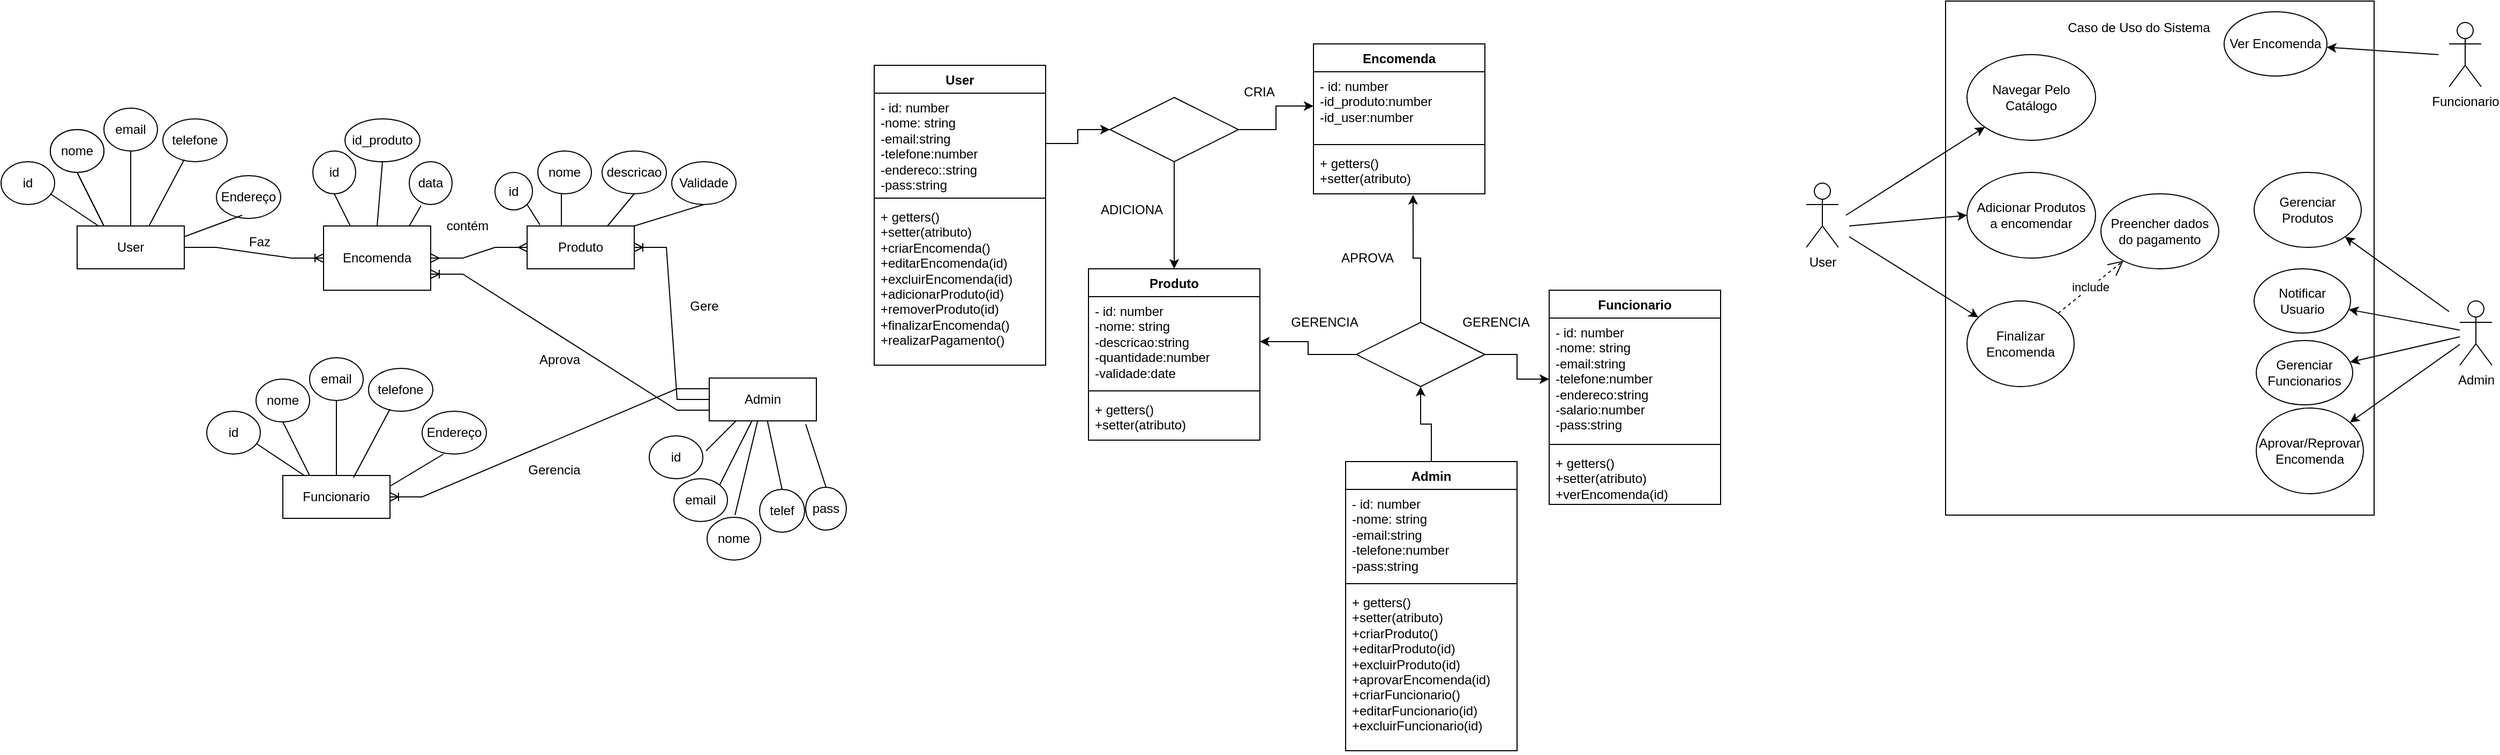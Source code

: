 <mxfile version="21.1.1" type="github">
  <diagram id="MK2uw4Dv01_g_HECxvXX" name="Página-1">
    <mxGraphModel dx="1434" dy="774" grid="1" gridSize="10" guides="1" tooltips="1" connect="1" arrows="1" fold="1" page="1" pageScale="1" pageWidth="827" pageHeight="1169" math="0" shadow="0">
      <root>
        <mxCell id="0" />
        <mxCell id="1" parent="0" />
        <mxCell id="iqzXNoHR8KkyIWJTpUeI-1" value="User" style="whiteSpace=wrap;html=1;align=center;" parent="1" vertex="1">
          <mxGeometry x="106" y="270" width="100" height="40" as="geometry" />
        </mxCell>
        <mxCell id="iqzXNoHR8KkyIWJTpUeI-2" value="&lt;div&gt;Admin&lt;/div&gt;" style="whiteSpace=wrap;html=1;align=center;" parent="1" vertex="1">
          <mxGeometry x="696" y="412" width="100" height="40" as="geometry" />
        </mxCell>
        <mxCell id="iqzXNoHR8KkyIWJTpUeI-3" value="&lt;div&gt;id&lt;/div&gt;" style="ellipse;whiteSpace=wrap;html=1;align=center;" parent="1" vertex="1">
          <mxGeometry x="35" y="210" width="50" height="40" as="geometry" />
        </mxCell>
        <mxCell id="iqzXNoHR8KkyIWJTpUeI-4" value="&lt;div&gt;nome&lt;/div&gt;" style="ellipse;whiteSpace=wrap;html=1;align=center;" parent="1" vertex="1">
          <mxGeometry x="81" y="180" width="50" height="40" as="geometry" />
        </mxCell>
        <mxCell id="iqzXNoHR8KkyIWJTpUeI-5" value="email" style="ellipse;whiteSpace=wrap;html=1;align=center;" parent="1" vertex="1">
          <mxGeometry x="131" y="160" width="50" height="40" as="geometry" />
        </mxCell>
        <mxCell id="iqzXNoHR8KkyIWJTpUeI-6" value="&lt;div&gt;telefone&lt;/div&gt;" style="ellipse;whiteSpace=wrap;html=1;align=center;" parent="1" vertex="1">
          <mxGeometry x="186" y="170" width="60" height="40" as="geometry" />
        </mxCell>
        <mxCell id="iqzXNoHR8KkyIWJTpUeI-7" value="Endereço" style="ellipse;whiteSpace=wrap;html=1;align=center;" parent="1" vertex="1">
          <mxGeometry x="236" y="223" width="60" height="40" as="geometry" />
        </mxCell>
        <mxCell id="iqzXNoHR8KkyIWJTpUeI-8" value="" style="endArrow=none;html=1;rounded=0;entryX=0.5;entryY=1;entryDx=0;entryDy=0;" parent="1" target="iqzXNoHR8KkyIWJTpUeI-5" edge="1">
          <mxGeometry width="50" height="50" relative="1" as="geometry">
            <mxPoint x="156" y="270" as="sourcePoint" />
            <mxPoint x="206" y="210" as="targetPoint" />
          </mxGeometry>
        </mxCell>
        <mxCell id="iqzXNoHR8KkyIWJTpUeI-9" value="" style="endArrow=none;html=1;rounded=0;entryX=0.333;entryY=0.95;entryDx=0;entryDy=0;entryPerimeter=0;exitX=0.66;exitY=0.05;exitDx=0;exitDy=0;exitPerimeter=0;" parent="1" source="iqzXNoHR8KkyIWJTpUeI-1" target="iqzXNoHR8KkyIWJTpUeI-6" edge="1">
          <mxGeometry width="50" height="50" relative="1" as="geometry">
            <mxPoint x="166" y="260" as="sourcePoint" />
            <mxPoint x="216" y="210" as="targetPoint" />
          </mxGeometry>
        </mxCell>
        <mxCell id="iqzXNoHR8KkyIWJTpUeI-10" value="" style="endArrow=none;html=1;rounded=0;exitX=1;exitY=0.25;exitDx=0;exitDy=0;" parent="1" source="iqzXNoHR8KkyIWJTpUeI-1" edge="1">
          <mxGeometry width="50" height="50" relative="1" as="geometry">
            <mxPoint x="206" y="300" as="sourcePoint" />
            <mxPoint x="260" y="260" as="targetPoint" />
          </mxGeometry>
        </mxCell>
        <mxCell id="iqzXNoHR8KkyIWJTpUeI-11" value="" style="endArrow=none;html=1;rounded=0;exitX=0.25;exitY=0;exitDx=0;exitDy=0;" parent="1" source="iqzXNoHR8KkyIWJTpUeI-1" edge="1">
          <mxGeometry width="50" height="50" relative="1" as="geometry">
            <mxPoint x="86" y="270" as="sourcePoint" />
            <mxPoint x="106" y="220" as="targetPoint" />
          </mxGeometry>
        </mxCell>
        <mxCell id="iqzXNoHR8KkyIWJTpUeI-12" value="" style="endArrow=none;html=1;rounded=0;" parent="1" source="iqzXNoHR8KkyIWJTpUeI-1" edge="1">
          <mxGeometry width="50" height="50" relative="1" as="geometry">
            <mxPoint x="31" y="290" as="sourcePoint" />
            <mxPoint x="81" y="240" as="targetPoint" />
          </mxGeometry>
        </mxCell>
        <mxCell id="iqzXNoHR8KkyIWJTpUeI-13" value="Encomenda" style="whiteSpace=wrap;html=1;align=center;" parent="1" vertex="1">
          <mxGeometry x="336" y="270" width="100" height="60" as="geometry" />
        </mxCell>
        <mxCell id="iqzXNoHR8KkyIWJTpUeI-14" value="Produto" style="whiteSpace=wrap;html=1;align=center;" parent="1" vertex="1">
          <mxGeometry x="526" y="270" width="100" height="40" as="geometry" />
        </mxCell>
        <mxCell id="iqzXNoHR8KkyIWJTpUeI-15" value="" style="edgeStyle=entityRelationEdgeStyle;fontSize=12;html=1;endArrow=ERoneToMany;rounded=0;entryX=0;entryY=0.5;entryDx=0;entryDy=0;" parent="1" target="iqzXNoHR8KkyIWJTpUeI-13" edge="1">
          <mxGeometry width="100" height="100" relative="1" as="geometry">
            <mxPoint x="206" y="290" as="sourcePoint" />
            <mxPoint x="306" y="190" as="targetPoint" />
          </mxGeometry>
        </mxCell>
        <mxCell id="iqzXNoHR8KkyIWJTpUeI-16" value="&lt;div&gt;id&lt;/div&gt;" style="ellipse;whiteSpace=wrap;html=1;align=center;" parent="1" vertex="1">
          <mxGeometry x="326" y="200" width="40" height="40" as="geometry" />
        </mxCell>
        <mxCell id="iqzXNoHR8KkyIWJTpUeI-17" value="id_produto" style="ellipse;whiteSpace=wrap;html=1;align=center;" parent="1" vertex="1">
          <mxGeometry x="356" y="170" width="70" height="40" as="geometry" />
        </mxCell>
        <mxCell id="iqzXNoHR8KkyIWJTpUeI-18" value="data" style="ellipse;whiteSpace=wrap;html=1;align=center;" parent="1" vertex="1">
          <mxGeometry x="416" y="210" width="40" height="40" as="geometry" />
        </mxCell>
        <mxCell id="iqzXNoHR8KkyIWJTpUeI-21" value="" style="endArrow=none;html=1;rounded=0;exitX=0.25;exitY=0;exitDx=0;exitDy=0;entryX=0.5;entryY=1;entryDx=0;entryDy=0;" parent="1" source="iqzXNoHR8KkyIWJTpUeI-13" target="iqzXNoHR8KkyIWJTpUeI-16" edge="1">
          <mxGeometry width="50" height="50" relative="1" as="geometry">
            <mxPoint x="306" y="290" as="sourcePoint" />
            <mxPoint x="356" y="240" as="targetPoint" />
          </mxGeometry>
        </mxCell>
        <mxCell id="iqzXNoHR8KkyIWJTpUeI-22" value="" style="endArrow=none;html=1;rounded=0;exitX=0.5;exitY=0;exitDx=0;exitDy=0;entryX=0.5;entryY=1;entryDx=0;entryDy=0;" parent="1" source="iqzXNoHR8KkyIWJTpUeI-13" target="iqzXNoHR8KkyIWJTpUeI-17" edge="1">
          <mxGeometry width="50" height="50" relative="1" as="geometry">
            <mxPoint x="356" y="260" as="sourcePoint" />
            <mxPoint x="406" y="210" as="targetPoint" />
          </mxGeometry>
        </mxCell>
        <mxCell id="iqzXNoHR8KkyIWJTpUeI-23" value="" style="endArrow=none;html=1;rounded=0;entryX=0.275;entryY=1.025;entryDx=0;entryDy=0;entryPerimeter=0;" parent="1" target="iqzXNoHR8KkyIWJTpUeI-18" edge="1">
          <mxGeometry width="50" height="50" relative="1" as="geometry">
            <mxPoint x="416" y="270" as="sourcePoint" />
            <mxPoint x="446" y="240" as="targetPoint" />
          </mxGeometry>
        </mxCell>
        <mxCell id="iqzXNoHR8KkyIWJTpUeI-25" value="" style="edgeStyle=entityRelationEdgeStyle;fontSize=12;html=1;endArrow=ERmany;startArrow=ERmany;rounded=0;exitX=1;exitY=0.5;exitDx=0;exitDy=0;" parent="1" source="iqzXNoHR8KkyIWJTpUeI-13" edge="1">
          <mxGeometry width="100" height="100" relative="1" as="geometry">
            <mxPoint x="426" y="390" as="sourcePoint" />
            <mxPoint x="526" y="290" as="targetPoint" />
          </mxGeometry>
        </mxCell>
        <mxCell id="iqzXNoHR8KkyIWJTpUeI-28" value="" style="edgeStyle=entityRelationEdgeStyle;fontSize=12;html=1;endArrow=ERoneToMany;rounded=0;exitX=0;exitY=0.5;exitDx=0;exitDy=0;entryX=1;entryY=0.5;entryDx=0;entryDy=0;" parent="1" source="iqzXNoHR8KkyIWJTpUeI-2" target="iqzXNoHR8KkyIWJTpUeI-14" edge="1">
          <mxGeometry width="100" height="100" relative="1" as="geometry">
            <mxPoint x="516" y="520" as="sourcePoint" />
            <mxPoint x="616" y="420" as="targetPoint" />
          </mxGeometry>
        </mxCell>
        <mxCell id="iqzXNoHR8KkyIWJTpUeI-29" value="" style="edgeStyle=entityRelationEdgeStyle;fontSize=12;html=1;endArrow=ERoneToMany;rounded=0;exitX=0;exitY=0.75;exitDx=0;exitDy=0;entryX=1;entryY=0.75;entryDx=0;entryDy=0;" parent="1" source="iqzXNoHR8KkyIWJTpUeI-2" target="iqzXNoHR8KkyIWJTpUeI-13" edge="1">
          <mxGeometry width="100" height="100" relative="1" as="geometry">
            <mxPoint x="516" y="520" as="sourcePoint" />
            <mxPoint x="616" y="420" as="targetPoint" />
          </mxGeometry>
        </mxCell>
        <mxCell id="iqzXNoHR8KkyIWJTpUeI-31" value="&lt;div&gt;Faz&lt;/div&gt;" style="text;html=1;align=center;verticalAlign=middle;resizable=0;points=[];autosize=1;strokeColor=none;fillColor=none;" parent="1" vertex="1">
          <mxGeometry x="256" y="270" width="40" height="30" as="geometry" />
        </mxCell>
        <mxCell id="iqzXNoHR8KkyIWJTpUeI-32" value="Gere" style="text;html=1;align=center;verticalAlign=middle;resizable=0;points=[];autosize=1;strokeColor=none;fillColor=none;" parent="1" vertex="1">
          <mxGeometry x="666" y="330" width="50" height="30" as="geometry" />
        </mxCell>
        <mxCell id="iqzXNoHR8KkyIWJTpUeI-33" value="Aprova" style="text;html=1;align=center;verticalAlign=middle;resizable=0;points=[];autosize=1;strokeColor=none;fillColor=none;" parent="1" vertex="1">
          <mxGeometry x="526" y="380" width="60" height="30" as="geometry" />
        </mxCell>
        <mxCell id="iqzXNoHR8KkyIWJTpUeI-34" value="id" style="ellipse;whiteSpace=wrap;html=1;align=center;" parent="1" vertex="1">
          <mxGeometry x="496" y="220" width="35" height="35" as="geometry" />
        </mxCell>
        <mxCell id="iqzXNoHR8KkyIWJTpUeI-35" value="nome" style="ellipse;whiteSpace=wrap;html=1;align=center;" parent="1" vertex="1">
          <mxGeometry x="536" y="200" width="50" height="40" as="geometry" />
        </mxCell>
        <mxCell id="iqzXNoHR8KkyIWJTpUeI-36" value="descricao" style="ellipse;whiteSpace=wrap;html=1;align=center;" parent="1" vertex="1">
          <mxGeometry x="596" y="200" width="60" height="40" as="geometry" />
        </mxCell>
        <mxCell id="iqzXNoHR8KkyIWJTpUeI-37" value="Validade" style="ellipse;whiteSpace=wrap;html=1;align=center;" parent="1" vertex="1">
          <mxGeometry x="661" y="210" width="60" height="40" as="geometry" />
        </mxCell>
        <mxCell id="iqzXNoHR8KkyIWJTpUeI-38" value="" style="endArrow=none;html=1;rounded=0;entryX=0.5;entryY=1;entryDx=0;entryDy=0;" parent="1" target="iqzXNoHR8KkyIWJTpUeI-36" edge="1">
          <mxGeometry width="50" height="50" relative="1" as="geometry">
            <mxPoint x="601" y="270" as="sourcePoint" />
            <mxPoint x="636" y="240" as="targetPoint" />
          </mxGeometry>
        </mxCell>
        <mxCell id="iqzXNoHR8KkyIWJTpUeI-39" value="" style="endArrow=none;html=1;rounded=0;entryX=0.5;entryY=1;entryDx=0;entryDy=0;" parent="1" target="iqzXNoHR8KkyIWJTpUeI-37" edge="1">
          <mxGeometry width="50" height="50" relative="1" as="geometry">
            <mxPoint x="626" y="270" as="sourcePoint" />
            <mxPoint x="676" y="220" as="targetPoint" />
          </mxGeometry>
        </mxCell>
        <mxCell id="iqzXNoHR8KkyIWJTpUeI-40" value="" style="endArrow=none;html=1;rounded=0;exitX=0.32;exitY=0;exitDx=0;exitDy=0;exitPerimeter=0;" parent="1" source="iqzXNoHR8KkyIWJTpUeI-14" edge="1">
          <mxGeometry width="50" height="50" relative="1" as="geometry">
            <mxPoint x="516" y="290" as="sourcePoint" />
            <mxPoint x="558" y="240" as="targetPoint" />
          </mxGeometry>
        </mxCell>
        <mxCell id="iqzXNoHR8KkyIWJTpUeI-41" value="" style="endArrow=none;html=1;rounded=0;exitX=0.12;exitY=-0.025;exitDx=0;exitDy=0;exitPerimeter=0;" parent="1" source="iqzXNoHR8KkyIWJTpUeI-14" edge="1">
          <mxGeometry width="50" height="50" relative="1" as="geometry">
            <mxPoint x="476" y="290" as="sourcePoint" />
            <mxPoint x="526" y="250" as="targetPoint" />
          </mxGeometry>
        </mxCell>
        <mxCell id="bmJV8fJsys9caIxofJ4X-2" value="&lt;div&gt;id&lt;/div&gt;" style="ellipse;whiteSpace=wrap;html=1;align=center;" vertex="1" parent="1">
          <mxGeometry x="640" y="466" width="50" height="40" as="geometry" />
        </mxCell>
        <mxCell id="bmJV8fJsys9caIxofJ4X-3" value="&lt;div&gt;nome&lt;/div&gt;" style="ellipse;whiteSpace=wrap;html=1;align=center;" vertex="1" parent="1">
          <mxGeometry x="81" y="180" width="50" height="40" as="geometry" />
        </mxCell>
        <mxCell id="bmJV8fJsys9caIxofJ4X-4" value="email" style="ellipse;whiteSpace=wrap;html=1;align=center;" vertex="1" parent="1">
          <mxGeometry x="663" y="506" width="50" height="40" as="geometry" />
        </mxCell>
        <mxCell id="bmJV8fJsys9caIxofJ4X-5" value="&lt;div&gt;telef&lt;/div&gt;" style="ellipse;whiteSpace=wrap;html=1;align=center;" vertex="1" parent="1">
          <mxGeometry x="743" y="516" width="42" height="40" as="geometry" />
        </mxCell>
        <mxCell id="bmJV8fJsys9caIxofJ4X-7" value="User" style="whiteSpace=wrap;html=1;align=center;" vertex="1" parent="1">
          <mxGeometry x="106" y="270" width="100" height="40" as="geometry" />
        </mxCell>
        <mxCell id="bmJV8fJsys9caIxofJ4X-10" value="" style="endArrow=none;html=1;rounded=0;exitX=0.25;exitY=0;exitDx=0;exitDy=0;" edge="1" source="bmJV8fJsys9caIxofJ4X-7" parent="1">
          <mxGeometry width="50" height="50" relative="1" as="geometry">
            <mxPoint x="86" y="270" as="sourcePoint" />
            <mxPoint x="106" y="220" as="targetPoint" />
          </mxGeometry>
        </mxCell>
        <mxCell id="bmJV8fJsys9caIxofJ4X-12" value="" style="endArrow=none;html=1;rounded=0;" edge="1" parent="1">
          <mxGeometry width="50" height="50" relative="1" as="geometry">
            <mxPoint x="318" y="503" as="sourcePoint" />
            <mxPoint x="273" y="473" as="targetPoint" />
          </mxGeometry>
        </mxCell>
        <mxCell id="bmJV8fJsys9caIxofJ4X-13" value="&lt;div&gt;id&lt;/div&gt;" style="ellipse;whiteSpace=wrap;html=1;align=center;" vertex="1" parent="1">
          <mxGeometry x="227" y="443" width="50" height="40" as="geometry" />
        </mxCell>
        <mxCell id="bmJV8fJsys9caIxofJ4X-14" value="&lt;div&gt;nome&lt;/div&gt;" style="ellipse;whiteSpace=wrap;html=1;align=center;" vertex="1" parent="1">
          <mxGeometry x="273" y="413" width="50" height="40" as="geometry" />
        </mxCell>
        <mxCell id="bmJV8fJsys9caIxofJ4X-15" value="email" style="ellipse;whiteSpace=wrap;html=1;align=center;" vertex="1" parent="1">
          <mxGeometry x="323" y="393" width="50" height="40" as="geometry" />
        </mxCell>
        <mxCell id="bmJV8fJsys9caIxofJ4X-16" value="&lt;div&gt;telefone&lt;/div&gt;" style="ellipse;whiteSpace=wrap;html=1;align=center;" vertex="1" parent="1">
          <mxGeometry x="378" y="403" width="60" height="40" as="geometry" />
        </mxCell>
        <mxCell id="bmJV8fJsys9caIxofJ4X-17" value="Endereço" style="ellipse;whiteSpace=wrap;html=1;align=center;" vertex="1" parent="1">
          <mxGeometry x="428" y="443" width="60" height="40" as="geometry" />
        </mxCell>
        <mxCell id="bmJV8fJsys9caIxofJ4X-18" value="Funcionario" style="whiteSpace=wrap;html=1;align=center;" vertex="1" parent="1">
          <mxGeometry x="298" y="503" width="100" height="40" as="geometry" />
        </mxCell>
        <mxCell id="bmJV8fJsys9caIxofJ4X-19" value="" style="endArrow=none;html=1;rounded=0;entryX=0.333;entryY=0.95;entryDx=0;entryDy=0;entryPerimeter=0;exitX=0.66;exitY=0.05;exitDx=0;exitDy=0;exitPerimeter=0;" edge="1" parent="1" source="bmJV8fJsys9caIxofJ4X-18" target="bmJV8fJsys9caIxofJ4X-16">
          <mxGeometry width="50" height="50" relative="1" as="geometry">
            <mxPoint x="358" y="493" as="sourcePoint" />
            <mxPoint x="408" y="443" as="targetPoint" />
          </mxGeometry>
        </mxCell>
        <mxCell id="bmJV8fJsys9caIxofJ4X-20" value="" style="endArrow=none;html=1;rounded=0;exitX=1;exitY=0.25;exitDx=0;exitDy=0;" edge="1" parent="1" source="bmJV8fJsys9caIxofJ4X-18">
          <mxGeometry width="50" height="50" relative="1" as="geometry">
            <mxPoint x="398" y="533" as="sourcePoint" />
            <mxPoint x="448" y="483" as="targetPoint" />
          </mxGeometry>
        </mxCell>
        <mxCell id="bmJV8fJsys9caIxofJ4X-21" value="" style="endArrow=none;html=1;rounded=0;exitX=0.25;exitY=0;exitDx=0;exitDy=0;" edge="1" parent="1" source="bmJV8fJsys9caIxofJ4X-18">
          <mxGeometry width="50" height="50" relative="1" as="geometry">
            <mxPoint x="278" y="503" as="sourcePoint" />
            <mxPoint x="298" y="453" as="targetPoint" />
          </mxGeometry>
        </mxCell>
        <mxCell id="bmJV8fJsys9caIxofJ4X-22" value="" style="endArrow=none;html=1;rounded=0;entryX=0.5;entryY=1;entryDx=0;entryDy=0;" edge="1" parent="1" target="bmJV8fJsys9caIxofJ4X-15">
          <mxGeometry width="50" height="50" relative="1" as="geometry">
            <mxPoint x="348" y="503" as="sourcePoint" />
            <mxPoint x="398" y="443" as="targetPoint" />
          </mxGeometry>
        </mxCell>
        <mxCell id="bmJV8fJsys9caIxofJ4X-23" value="pass" style="ellipse;whiteSpace=wrap;html=1;align=center;" vertex="1" parent="1">
          <mxGeometry x="786" y="514" width="38" height="40" as="geometry" />
        </mxCell>
        <mxCell id="bmJV8fJsys9caIxofJ4X-25" value="" style="edgeStyle=entityRelationEdgeStyle;fontSize=12;html=1;endArrow=ERoneToMany;rounded=0;exitX=0;exitY=0.25;exitDx=0;exitDy=0;" edge="1" parent="1" source="iqzXNoHR8KkyIWJTpUeI-2" target="bmJV8fJsys9caIxofJ4X-18">
          <mxGeometry width="100" height="100" relative="1" as="geometry">
            <mxPoint x="670" y="460" as="sourcePoint" />
            <mxPoint x="570" y="429" as="targetPoint" />
          </mxGeometry>
        </mxCell>
        <mxCell id="bmJV8fJsys9caIxofJ4X-27" value="Gerencia" style="text;html=1;align=center;verticalAlign=middle;resizable=0;points=[];autosize=1;strokeColor=none;fillColor=none;" vertex="1" parent="1">
          <mxGeometry x="516" y="483" width="70" height="30" as="geometry" />
        </mxCell>
        <mxCell id="bmJV8fJsys9caIxofJ4X-28" value="" style="endArrow=none;html=1;rounded=0;exitX=0.5;exitY=0;exitDx=0;exitDy=0;" edge="1" parent="1" source="bmJV8fJsys9caIxofJ4X-5" target="iqzXNoHR8KkyIWJTpUeI-2">
          <mxGeometry width="50" height="50" relative="1" as="geometry">
            <mxPoint x="750" y="510" as="sourcePoint" />
            <mxPoint x="786" y="466" as="targetPoint" />
          </mxGeometry>
        </mxCell>
        <mxCell id="bmJV8fJsys9caIxofJ4X-29" value="" style="endArrow=none;html=1;rounded=0;exitX=0.5;exitY=0;exitDx=0;exitDy=0;entryX=0.9;entryY=1.075;entryDx=0;entryDy=0;entryPerimeter=0;" edge="1" parent="1" source="bmJV8fJsys9caIxofJ4X-23" target="iqzXNoHR8KkyIWJTpUeI-2">
          <mxGeometry width="50" height="50" relative="1" as="geometry">
            <mxPoint x="799" y="518" as="sourcePoint" />
            <mxPoint x="797" y="452" as="targetPoint" />
          </mxGeometry>
        </mxCell>
        <mxCell id="bmJV8fJsys9caIxofJ4X-30" value="" style="endArrow=none;html=1;rounded=0;exitX=1;exitY=0;exitDx=0;exitDy=0;" edge="1" parent="1" source="bmJV8fJsys9caIxofJ4X-4" target="iqzXNoHR8KkyIWJTpUeI-2">
          <mxGeometry width="50" height="50" relative="1" as="geometry">
            <mxPoint x="722" y="516" as="sourcePoint" />
            <mxPoint x="720" y="452" as="targetPoint" />
          </mxGeometry>
        </mxCell>
        <mxCell id="bmJV8fJsys9caIxofJ4X-31" value="" style="endArrow=none;html=1;rounded=0;exitX=1.06;exitY=0.35;exitDx=0;exitDy=0;entryX=0.25;entryY=1;entryDx=0;entryDy=0;exitPerimeter=0;" edge="1" parent="1" source="bmJV8fJsys9caIxofJ4X-2" target="iqzXNoHR8KkyIWJTpUeI-2">
          <mxGeometry width="50" height="50" relative="1" as="geometry">
            <mxPoint x="690" y="506" as="sourcePoint" />
            <mxPoint x="720" y="460" as="targetPoint" />
          </mxGeometry>
        </mxCell>
        <mxCell id="bmJV8fJsys9caIxofJ4X-32" value="&lt;div&gt;nome&lt;/div&gt;" style="ellipse;whiteSpace=wrap;html=1;align=center;" vertex="1" parent="1">
          <mxGeometry x="694" y="542" width="50" height="40" as="geometry" />
        </mxCell>
        <mxCell id="bmJV8fJsys9caIxofJ4X-33" value="" style="endArrow=none;html=1;rounded=0;" edge="1" parent="1" target="iqzXNoHR8KkyIWJTpUeI-2">
          <mxGeometry width="50" height="50" relative="1" as="geometry">
            <mxPoint x="720" y="540" as="sourcePoint" />
            <mxPoint x="746" y="462" as="targetPoint" />
          </mxGeometry>
        </mxCell>
        <mxCell id="bmJV8fJsys9caIxofJ4X-34" value="contém" style="text;html=1;align=center;verticalAlign=middle;resizable=0;points=[];autosize=1;strokeColor=none;fillColor=none;" vertex="1" parent="1">
          <mxGeometry x="440" y="255" width="60" height="30" as="geometry" />
        </mxCell>
        <mxCell id="bmJV8fJsys9caIxofJ4X-36" value="User" style="swimlane;fontStyle=1;align=center;verticalAlign=top;childLayout=stackLayout;horizontal=1;startSize=26;horizontalStack=0;resizeParent=1;resizeParentMax=0;resizeLast=0;collapsible=1;marginBottom=0;whiteSpace=wrap;html=1;" vertex="1" parent="1">
          <mxGeometry x="850" y="120" width="160" height="280" as="geometry" />
        </mxCell>
        <mxCell id="bmJV8fJsys9caIxofJ4X-37" value="&lt;div&gt;- id: number&lt;/div&gt;&lt;div&gt;-nome: string&lt;/div&gt;&lt;div&gt;-email:string&lt;br&gt;&lt;/div&gt;&lt;div&gt;-telefone:number&lt;/div&gt;&lt;div&gt;-endereco::string&lt;br&gt;&lt;/div&gt;&lt;div&gt;-pass:string&lt;br&gt;&lt;/div&gt;" style="text;strokeColor=none;fillColor=none;align=left;verticalAlign=top;spacingLeft=4;spacingRight=4;overflow=hidden;rotatable=0;points=[[0,0.5],[1,0.5]];portConstraint=eastwest;whiteSpace=wrap;html=1;" vertex="1" parent="bmJV8fJsys9caIxofJ4X-36">
          <mxGeometry y="26" width="160" height="94" as="geometry" />
        </mxCell>
        <mxCell id="bmJV8fJsys9caIxofJ4X-38" value="" style="line;strokeWidth=1;fillColor=none;align=left;verticalAlign=middle;spacingTop=-1;spacingLeft=3;spacingRight=3;rotatable=0;labelPosition=right;points=[];portConstraint=eastwest;strokeColor=inherit;" vertex="1" parent="bmJV8fJsys9caIxofJ4X-36">
          <mxGeometry y="120" width="160" height="8" as="geometry" />
        </mxCell>
        <mxCell id="bmJV8fJsys9caIxofJ4X-39" value="&lt;div&gt;+ getters()&lt;/div&gt;&lt;div&gt;+setter(atributo)&lt;/div&gt;&lt;div&gt;+criarEncomenda()&lt;/div&gt;&lt;div&gt;+editarEncomenda(id)&lt;/div&gt;&lt;div&gt;+excluirEncomenda(id)&lt;/div&gt;&lt;div&gt;&lt;div&gt;+adicionarProduto(id)&lt;/div&gt;&lt;div&gt;+removerProduto(id)&lt;/div&gt;&lt;div&gt;&lt;div&gt;+finalizarEncomenda()&lt;/div&gt;&lt;div&gt;&lt;div&gt;+realizarPagamento()&lt;/div&gt;&lt;/div&gt;&lt;/div&gt;&lt;/div&gt;" style="text;strokeColor=none;fillColor=none;align=left;verticalAlign=top;spacingLeft=4;spacingRight=4;overflow=hidden;rotatable=0;points=[[0,0.5],[1,0.5]];portConstraint=eastwest;whiteSpace=wrap;html=1;" vertex="1" parent="bmJV8fJsys9caIxofJ4X-36">
          <mxGeometry y="128" width="160" height="152" as="geometry" />
        </mxCell>
        <mxCell id="bmJV8fJsys9caIxofJ4X-40" style="edgeStyle=orthogonalEdgeStyle;rounded=0;orthogonalLoop=1;jettySize=auto;html=1;exitX=0.5;exitY=0;exitDx=0;exitDy=0;entryX=0.5;entryY=1;entryDx=0;entryDy=0;" edge="1" parent="1" source="bmJV8fJsys9caIxofJ4X-41" target="bmJV8fJsys9caIxofJ4X-66">
          <mxGeometry relative="1" as="geometry" />
        </mxCell>
        <mxCell id="bmJV8fJsys9caIxofJ4X-41" value="Admin" style="swimlane;fontStyle=1;align=center;verticalAlign=top;childLayout=stackLayout;horizontal=1;startSize=26;horizontalStack=0;resizeParent=1;resizeParentMax=0;resizeLast=0;collapsible=1;marginBottom=0;whiteSpace=wrap;html=1;" vertex="1" parent="1">
          <mxGeometry x="1290" y="490" width="160" height="270" as="geometry" />
        </mxCell>
        <mxCell id="bmJV8fJsys9caIxofJ4X-42" value="&lt;div&gt;- id: number&lt;/div&gt;&lt;div&gt;-nome: string&lt;/div&gt;&lt;div&gt;-email:string&lt;br&gt;&lt;/div&gt;&lt;div&gt;-telefone:number&lt;/div&gt;&lt;div&gt;-pass:string&lt;br&gt;&lt;/div&gt;" style="text;strokeColor=none;fillColor=none;align=left;verticalAlign=top;spacingLeft=4;spacingRight=4;overflow=hidden;rotatable=0;points=[[0,0.5],[1,0.5]];portConstraint=eastwest;whiteSpace=wrap;html=1;" vertex="1" parent="bmJV8fJsys9caIxofJ4X-41">
          <mxGeometry y="26" width="160" height="84" as="geometry" />
        </mxCell>
        <mxCell id="bmJV8fJsys9caIxofJ4X-43" value="" style="line;strokeWidth=1;fillColor=none;align=left;verticalAlign=middle;spacingTop=-1;spacingLeft=3;spacingRight=3;rotatable=0;labelPosition=right;points=[];portConstraint=eastwest;strokeColor=inherit;" vertex="1" parent="bmJV8fJsys9caIxofJ4X-41">
          <mxGeometry y="110" width="160" height="8" as="geometry" />
        </mxCell>
        <mxCell id="bmJV8fJsys9caIxofJ4X-44" value="&lt;div&gt;+ getters()&lt;/div&gt;&lt;div&gt;+setter(atributo)&lt;/div&gt;&lt;div&gt;+criarProduto()&lt;/div&gt;&lt;div&gt;+editarProduto(id)&lt;/div&gt;&lt;div&gt;+excluirProduto(id)&lt;/div&gt;&lt;div&gt;+aprovarEncomenda(id)&lt;/div&gt;&lt;div&gt;+criarFuncionario()&lt;/div&gt;&lt;div&gt;+editarFuncionario(id)&lt;/div&gt;&lt;div&gt;+excluirFuncionario(id)&lt;/div&gt;" style="text;strokeColor=none;fillColor=none;align=left;verticalAlign=top;spacingLeft=4;spacingRight=4;overflow=hidden;rotatable=0;points=[[0,0.5],[1,0.5]];portConstraint=eastwest;whiteSpace=wrap;html=1;" vertex="1" parent="bmJV8fJsys9caIxofJ4X-41">
          <mxGeometry y="118" width="160" height="152" as="geometry" />
        </mxCell>
        <mxCell id="bmJV8fJsys9caIxofJ4X-45" value="Produto" style="swimlane;fontStyle=1;align=center;verticalAlign=top;childLayout=stackLayout;horizontal=1;startSize=26;horizontalStack=0;resizeParent=1;resizeParentMax=0;resizeLast=0;collapsible=1;marginBottom=0;whiteSpace=wrap;html=1;" vertex="1" parent="1">
          <mxGeometry x="1050" y="310" width="160" height="160" as="geometry" />
        </mxCell>
        <mxCell id="bmJV8fJsys9caIxofJ4X-46" value="&lt;div&gt;- id: number&lt;/div&gt;&lt;div&gt;-nome: string&lt;/div&gt;&lt;div&gt;-descricao:string&lt;/div&gt;&lt;div&gt;-quantidade:number&lt;br&gt;&lt;/div&gt;&lt;div&gt;-validade:date&lt;br&gt;&lt;/div&gt;" style="text;strokeColor=none;fillColor=none;align=left;verticalAlign=top;spacingLeft=4;spacingRight=4;overflow=hidden;rotatable=0;points=[[0,0.5],[1,0.5]];portConstraint=eastwest;whiteSpace=wrap;html=1;" vertex="1" parent="bmJV8fJsys9caIxofJ4X-45">
          <mxGeometry y="26" width="160" height="84" as="geometry" />
        </mxCell>
        <mxCell id="bmJV8fJsys9caIxofJ4X-47" value="" style="line;strokeWidth=1;fillColor=none;align=left;verticalAlign=middle;spacingTop=-1;spacingLeft=3;spacingRight=3;rotatable=0;labelPosition=right;points=[];portConstraint=eastwest;strokeColor=inherit;" vertex="1" parent="bmJV8fJsys9caIxofJ4X-45">
          <mxGeometry y="110" width="160" height="8" as="geometry" />
        </mxCell>
        <mxCell id="bmJV8fJsys9caIxofJ4X-48" value="&lt;div&gt;+ getters()&lt;/div&gt;&lt;div&gt;+setter(atributo)&lt;/div&gt;" style="text;strokeColor=none;fillColor=none;align=left;verticalAlign=top;spacingLeft=4;spacingRight=4;overflow=hidden;rotatable=0;points=[[0,0.5],[1,0.5]];portConstraint=eastwest;whiteSpace=wrap;html=1;" vertex="1" parent="bmJV8fJsys9caIxofJ4X-45">
          <mxGeometry y="118" width="160" height="42" as="geometry" />
        </mxCell>
        <mxCell id="bmJV8fJsys9caIxofJ4X-49" value="Encomenda" style="swimlane;fontStyle=1;align=center;verticalAlign=top;childLayout=stackLayout;horizontal=1;startSize=26;horizontalStack=0;resizeParent=1;resizeParentMax=0;resizeLast=0;collapsible=1;marginBottom=0;whiteSpace=wrap;html=1;" vertex="1" parent="1">
          <mxGeometry x="1260" y="100" width="160" height="140" as="geometry" />
        </mxCell>
        <mxCell id="bmJV8fJsys9caIxofJ4X-50" value="&lt;div&gt;- id: number&lt;/div&gt;&lt;div&gt;-id_produto:number&lt;/div&gt;&lt;div&gt;-id_user:number&lt;br&gt;&lt;/div&gt;" style="text;strokeColor=none;fillColor=none;align=left;verticalAlign=top;spacingLeft=4;spacingRight=4;overflow=hidden;rotatable=0;points=[[0,0.5],[1,0.5]];portConstraint=eastwest;whiteSpace=wrap;html=1;" vertex="1" parent="bmJV8fJsys9caIxofJ4X-49">
          <mxGeometry y="26" width="160" height="64" as="geometry" />
        </mxCell>
        <mxCell id="bmJV8fJsys9caIxofJ4X-51" value="" style="line;strokeWidth=1;fillColor=none;align=left;verticalAlign=middle;spacingTop=-1;spacingLeft=3;spacingRight=3;rotatable=0;labelPosition=right;points=[];portConstraint=eastwest;strokeColor=inherit;" vertex="1" parent="bmJV8fJsys9caIxofJ4X-49">
          <mxGeometry y="90" width="160" height="8" as="geometry" />
        </mxCell>
        <mxCell id="bmJV8fJsys9caIxofJ4X-52" value="&lt;div&gt;+ getters()&lt;/div&gt;&lt;div&gt;+setter(atributo)&lt;br&gt;&lt;/div&gt;" style="text;strokeColor=none;fillColor=none;align=left;verticalAlign=top;spacingLeft=4;spacingRight=4;overflow=hidden;rotatable=0;points=[[0,0.5],[1,0.5]];portConstraint=eastwest;whiteSpace=wrap;html=1;" vertex="1" parent="bmJV8fJsys9caIxofJ4X-49">
          <mxGeometry y="98" width="160" height="42" as="geometry" />
        </mxCell>
        <mxCell id="bmJV8fJsys9caIxofJ4X-53" value="Funcionario" style="swimlane;fontStyle=1;align=center;verticalAlign=top;childLayout=stackLayout;horizontal=1;startSize=26;horizontalStack=0;resizeParent=1;resizeParentMax=0;resizeLast=0;collapsible=1;marginBottom=0;whiteSpace=wrap;html=1;" vertex="1" parent="1">
          <mxGeometry x="1480" y="330" width="160" height="200" as="geometry" />
        </mxCell>
        <mxCell id="bmJV8fJsys9caIxofJ4X-54" value="&lt;div&gt;- id: number&lt;/div&gt;&lt;div&gt;-nome: string&lt;/div&gt;&lt;div&gt;-email:string&lt;br&gt;&lt;/div&gt;&lt;div&gt;-telefone:number&lt;/div&gt;&lt;div&gt;-endereco:string&lt;br&gt;&lt;/div&gt;&lt;div&gt;-salario:number&lt;/div&gt;&lt;div&gt;-pass:string&lt;br&gt;&lt;/div&gt;" style="text;strokeColor=none;fillColor=none;align=left;verticalAlign=top;spacingLeft=4;spacingRight=4;overflow=hidden;rotatable=0;points=[[0,0.5],[1,0.5]];portConstraint=eastwest;whiteSpace=wrap;html=1;" vertex="1" parent="bmJV8fJsys9caIxofJ4X-53">
          <mxGeometry y="26" width="160" height="114" as="geometry" />
        </mxCell>
        <mxCell id="bmJV8fJsys9caIxofJ4X-55" value="" style="line;strokeWidth=1;fillColor=none;align=left;verticalAlign=middle;spacingTop=-1;spacingLeft=3;spacingRight=3;rotatable=0;labelPosition=right;points=[];portConstraint=eastwest;strokeColor=inherit;" vertex="1" parent="bmJV8fJsys9caIxofJ4X-53">
          <mxGeometry y="140" width="160" height="8" as="geometry" />
        </mxCell>
        <mxCell id="bmJV8fJsys9caIxofJ4X-56" value="&lt;div&gt;+ getters()&lt;/div&gt;&lt;div&gt;+setter(atributo)&lt;/div&gt;&lt;div&gt;+verEncomenda(id)&lt;/div&gt;" style="text;strokeColor=none;fillColor=none;align=left;verticalAlign=top;spacingLeft=4;spacingRight=4;overflow=hidden;rotatable=0;points=[[0,0.5],[1,0.5]];portConstraint=eastwest;whiteSpace=wrap;html=1;" vertex="1" parent="bmJV8fJsys9caIxofJ4X-53">
          <mxGeometry y="148" width="160" height="52" as="geometry" />
        </mxCell>
        <mxCell id="bmJV8fJsys9caIxofJ4X-57" style="edgeStyle=orthogonalEdgeStyle;rounded=0;orthogonalLoop=1;jettySize=auto;html=1;exitX=1;exitY=0.5;exitDx=0;exitDy=0;" edge="1" parent="1" source="bmJV8fJsys9caIxofJ4X-59" target="bmJV8fJsys9caIxofJ4X-50">
          <mxGeometry relative="1" as="geometry" />
        </mxCell>
        <mxCell id="bmJV8fJsys9caIxofJ4X-58" style="edgeStyle=orthogonalEdgeStyle;rounded=0;orthogonalLoop=1;jettySize=auto;html=1;exitX=0.5;exitY=1;exitDx=0;exitDy=0;" edge="1" parent="1" source="bmJV8fJsys9caIxofJ4X-59" target="bmJV8fJsys9caIxofJ4X-45">
          <mxGeometry relative="1" as="geometry" />
        </mxCell>
        <mxCell id="bmJV8fJsys9caIxofJ4X-59" value="" style="shape=rhombus;perimeter=rhombusPerimeter;whiteSpace=wrap;html=1;align=center;" vertex="1" parent="1">
          <mxGeometry x="1070" y="150" width="120" height="60" as="geometry" />
        </mxCell>
        <mxCell id="bmJV8fJsys9caIxofJ4X-60" style="edgeStyle=orthogonalEdgeStyle;rounded=0;orthogonalLoop=1;jettySize=auto;html=1;exitX=1;exitY=0.5;exitDx=0;exitDy=0;entryX=0;entryY=0.5;entryDx=0;entryDy=0;" edge="1" parent="1" source="bmJV8fJsys9caIxofJ4X-37" target="bmJV8fJsys9caIxofJ4X-59">
          <mxGeometry relative="1" as="geometry" />
        </mxCell>
        <mxCell id="bmJV8fJsys9caIxofJ4X-61" value="CRIA" style="text;html=1;align=center;verticalAlign=middle;resizable=0;points=[];autosize=1;strokeColor=none;fillColor=none;" vertex="1" parent="1">
          <mxGeometry x="1184" y="130" width="50" height="30" as="geometry" />
        </mxCell>
        <mxCell id="bmJV8fJsys9caIxofJ4X-62" value="&lt;div&gt;ADICIONA&lt;/div&gt;" style="text;html=1;align=center;verticalAlign=middle;resizable=0;points=[];autosize=1;strokeColor=none;fillColor=none;" vertex="1" parent="1">
          <mxGeometry x="1050" y="240" width="80" height="30" as="geometry" />
        </mxCell>
        <mxCell id="bmJV8fJsys9caIxofJ4X-63" style="edgeStyle=orthogonalEdgeStyle;rounded=0;orthogonalLoop=1;jettySize=auto;html=1;exitX=1;exitY=0.5;exitDx=0;exitDy=0;" edge="1" parent="1" source="bmJV8fJsys9caIxofJ4X-66" target="bmJV8fJsys9caIxofJ4X-54">
          <mxGeometry relative="1" as="geometry" />
        </mxCell>
        <mxCell id="bmJV8fJsys9caIxofJ4X-64" style="edgeStyle=orthogonalEdgeStyle;rounded=0;orthogonalLoop=1;jettySize=auto;html=1;exitX=0;exitY=0.5;exitDx=0;exitDy=0;entryX=1;entryY=0.5;entryDx=0;entryDy=0;" edge="1" parent="1" source="bmJV8fJsys9caIxofJ4X-66" target="bmJV8fJsys9caIxofJ4X-46">
          <mxGeometry relative="1" as="geometry" />
        </mxCell>
        <mxCell id="bmJV8fJsys9caIxofJ4X-65" style="edgeStyle=orthogonalEdgeStyle;rounded=0;orthogonalLoop=1;jettySize=auto;html=1;exitX=0.5;exitY=0;exitDx=0;exitDy=0;entryX=0.581;entryY=1.024;entryDx=0;entryDy=0;entryPerimeter=0;" edge="1" parent="1" source="bmJV8fJsys9caIxofJ4X-66" target="bmJV8fJsys9caIxofJ4X-52">
          <mxGeometry relative="1" as="geometry" />
        </mxCell>
        <mxCell id="bmJV8fJsys9caIxofJ4X-66" value="" style="shape=rhombus;perimeter=rhombusPerimeter;whiteSpace=wrap;html=1;align=center;" vertex="1" parent="1">
          <mxGeometry x="1300" y="360" width="120" height="60" as="geometry" />
        </mxCell>
        <mxCell id="bmJV8fJsys9caIxofJ4X-67" value="GERENCIA" style="text;html=1;align=center;verticalAlign=middle;resizable=0;points=[];autosize=1;strokeColor=none;fillColor=none;" vertex="1" parent="1">
          <mxGeometry x="1385" y="345" width="90" height="30" as="geometry" />
        </mxCell>
        <mxCell id="bmJV8fJsys9caIxofJ4X-68" value="GERENCIA" style="text;html=1;align=center;verticalAlign=middle;resizable=0;points=[];autosize=1;strokeColor=none;fillColor=none;" vertex="1" parent="1">
          <mxGeometry x="1225" y="345" width="90" height="30" as="geometry" />
        </mxCell>
        <mxCell id="bmJV8fJsys9caIxofJ4X-69" value="APROVA" style="text;html=1;align=center;verticalAlign=middle;resizable=0;points=[];autosize=1;strokeColor=none;fillColor=none;" vertex="1" parent="1">
          <mxGeometry x="1275" y="285" width="70" height="30" as="geometry" />
        </mxCell>
        <mxCell id="bmJV8fJsys9caIxofJ4X-70" value="User" style="shape=umlActor;verticalLabelPosition=bottom;verticalAlign=top;html=1;" vertex="1" parent="1">
          <mxGeometry x="1720" y="230" width="30" height="60" as="geometry" />
        </mxCell>
        <mxCell id="bmJV8fJsys9caIxofJ4X-71" value="&lt;div&gt;Admin&lt;/div&gt;" style="shape=umlActor;verticalLabelPosition=bottom;verticalAlign=top;html=1;" vertex="1" parent="1">
          <mxGeometry x="2330" y="340" width="30" height="60" as="geometry" />
        </mxCell>
        <mxCell id="bmJV8fJsys9caIxofJ4X-72" value="&lt;div&gt;Funcionario&lt;/div&gt;" style="shape=umlActor;verticalLabelPosition=bottom;verticalAlign=top;html=1;" vertex="1" parent="1">
          <mxGeometry x="2320" y="80" width="30" height="60" as="geometry" />
        </mxCell>
        <mxCell id="bmJV8fJsys9caIxofJ4X-73" value="" style="rounded=0;whiteSpace=wrap;html=1;" vertex="1" parent="1">
          <mxGeometry x="1850" y="60" width="400" height="480" as="geometry" />
        </mxCell>
        <mxCell id="bmJV8fJsys9caIxofJ4X-74" value="&lt;div&gt;Adicionar Produtos&lt;/div&gt;&lt;div&gt;a encomendar&lt;br&gt;&lt;/div&gt;" style="ellipse;whiteSpace=wrap;html=1;" vertex="1" parent="1">
          <mxGeometry x="1870" y="220" width="120" height="80" as="geometry" />
        </mxCell>
        <mxCell id="bmJV8fJsys9caIxofJ4X-75" value="Ver Encomenda" style="ellipse;whiteSpace=wrap;html=1;" vertex="1" parent="1">
          <mxGeometry x="2110" y="70" width="96" height="60" as="geometry" />
        </mxCell>
        <mxCell id="bmJV8fJsys9caIxofJ4X-76" value="Aprovar/Reprovar Encomenda" style="ellipse;whiteSpace=wrap;html=1;" vertex="1" parent="1">
          <mxGeometry x="2140" y="440" width="100" height="80" as="geometry" />
        </mxCell>
        <mxCell id="bmJV8fJsys9caIxofJ4X-77" value="Navegar Pelo Catálogo" style="ellipse;whiteSpace=wrap;html=1;" vertex="1" parent="1">
          <mxGeometry x="1870" y="110" width="120" height="80" as="geometry" />
        </mxCell>
        <mxCell id="bmJV8fJsys9caIxofJ4X-78" value="Finalizar Encomenda" style="ellipse;whiteSpace=wrap;html=1;" vertex="1" parent="1">
          <mxGeometry x="1870" y="340" width="100" height="80" as="geometry" />
        </mxCell>
        <mxCell id="bmJV8fJsys9caIxofJ4X-79" value="Preencher dados do pagamento" style="ellipse;whiteSpace=wrap;html=1;" vertex="1" parent="1">
          <mxGeometry x="1995" y="240" width="110" height="70" as="geometry" />
        </mxCell>
        <mxCell id="bmJV8fJsys9caIxofJ4X-80" value="Notificar Usuario" style="ellipse;whiteSpace=wrap;html=1;" vertex="1" parent="1">
          <mxGeometry x="2138" y="310" width="90" height="60" as="geometry" />
        </mxCell>
        <mxCell id="bmJV8fJsys9caIxofJ4X-81" value="Gerenciar Produtos" style="ellipse;whiteSpace=wrap;html=1;" vertex="1" parent="1">
          <mxGeometry x="2138" y="220" width="100" height="70" as="geometry" />
        </mxCell>
        <mxCell id="bmJV8fJsys9caIxofJ4X-82" value="Gerenciar Funcionarios" style="ellipse;whiteSpace=wrap;html=1;" vertex="1" parent="1">
          <mxGeometry x="2140" y="377" width="90" height="60" as="geometry" />
        </mxCell>
        <mxCell id="bmJV8fJsys9caIxofJ4X-83" value="" style="endArrow=classic;html=1;rounded=0;" edge="1" parent="1" target="bmJV8fJsys9caIxofJ4X-75">
          <mxGeometry width="50" height="50" relative="1" as="geometry">
            <mxPoint x="2310" y="110" as="sourcePoint" />
            <mxPoint x="2320" y="85" as="targetPoint" />
          </mxGeometry>
        </mxCell>
        <mxCell id="bmJV8fJsys9caIxofJ4X-84" value="" style="endArrow=classic;html=1;rounded=0;" edge="1" parent="1" target="bmJV8fJsys9caIxofJ4X-78">
          <mxGeometry width="50" height="50" relative="1" as="geometry">
            <mxPoint x="1760" y="280" as="sourcePoint" />
            <mxPoint x="1810" y="230" as="targetPoint" />
          </mxGeometry>
        </mxCell>
        <mxCell id="bmJV8fJsys9caIxofJ4X-85" value="" style="endArrow=classic;html=1;rounded=0;" edge="1" parent="1">
          <mxGeometry width="50" height="50" relative="1" as="geometry">
            <mxPoint x="1760" y="270" as="sourcePoint" />
            <mxPoint x="1870" y="260" as="targetPoint" />
          </mxGeometry>
        </mxCell>
        <mxCell id="bmJV8fJsys9caIxofJ4X-86" value="" style="endArrow=classic;html=1;rounded=0;" edge="1" parent="1" target="bmJV8fJsys9caIxofJ4X-77">
          <mxGeometry width="50" height="50" relative="1" as="geometry">
            <mxPoint x="1757" y="260" as="sourcePoint" />
            <mxPoint x="1867" y="250" as="targetPoint" />
          </mxGeometry>
        </mxCell>
        <mxCell id="bmJV8fJsys9caIxofJ4X-87" value="" style="endArrow=classic;html=1;rounded=0;" edge="1" parent="1" target="bmJV8fJsys9caIxofJ4X-81">
          <mxGeometry width="50" height="50" relative="1" as="geometry">
            <mxPoint x="2320" y="350" as="sourcePoint" />
            <mxPoint x="2350" y="320" as="targetPoint" />
          </mxGeometry>
        </mxCell>
        <mxCell id="bmJV8fJsys9caIxofJ4X-88" value="" style="endArrow=classic;html=1;rounded=0;" edge="1" parent="1" source="bmJV8fJsys9caIxofJ4X-71" target="bmJV8fJsys9caIxofJ4X-80">
          <mxGeometry width="50" height="50" relative="1" as="geometry">
            <mxPoint x="2060" y="400" as="sourcePoint" />
            <mxPoint x="2110" y="350" as="targetPoint" />
          </mxGeometry>
        </mxCell>
        <mxCell id="bmJV8fJsys9caIxofJ4X-89" value="" style="endArrow=classic;html=1;rounded=0;" edge="1" parent="1" source="bmJV8fJsys9caIxofJ4X-71" target="bmJV8fJsys9caIxofJ4X-82">
          <mxGeometry width="50" height="50" relative="1" as="geometry">
            <mxPoint x="2060" y="400" as="sourcePoint" />
            <mxPoint x="2120" y="350" as="targetPoint" />
          </mxGeometry>
        </mxCell>
        <mxCell id="bmJV8fJsys9caIxofJ4X-90" value="" style="endArrow=classic;html=1;rounded=0;" edge="1" parent="1" source="bmJV8fJsys9caIxofJ4X-71" target="bmJV8fJsys9caIxofJ4X-76">
          <mxGeometry width="50" height="50" relative="1" as="geometry">
            <mxPoint x="2060" y="400" as="sourcePoint" />
            <mxPoint x="2110" y="350" as="targetPoint" />
          </mxGeometry>
        </mxCell>
        <mxCell id="bmJV8fJsys9caIxofJ4X-91" value="include" style="endArrow=open;endSize=12;dashed=1;html=1;rounded=0;" edge="1" parent="1" source="bmJV8fJsys9caIxofJ4X-78" target="bmJV8fJsys9caIxofJ4X-79">
          <mxGeometry width="160" relative="1" as="geometry">
            <mxPoint x="2000" y="370" as="sourcePoint" />
            <mxPoint x="2160" y="370" as="targetPoint" />
          </mxGeometry>
        </mxCell>
        <mxCell id="bmJV8fJsys9caIxofJ4X-92" value="Caso de Uso do Sistema" style="text;html=1;align=center;verticalAlign=middle;resizable=0;points=[];autosize=1;strokeColor=none;fillColor=none;" vertex="1" parent="1">
          <mxGeometry x="1950" y="70" width="160" height="30" as="geometry" />
        </mxCell>
      </root>
    </mxGraphModel>
  </diagram>
</mxfile>
